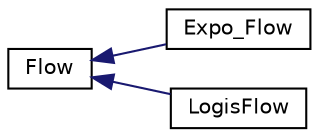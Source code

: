 digraph "Graphical Class Hierarchy"
{
 // LATEX_PDF_SIZE
  edge [fontname="Helvetica",fontsize="10",labelfontname="Helvetica",labelfontsize="10"];
  node [fontname="Helvetica",fontsize="10",shape=record];
  rankdir="LR";
  Node0 [label="Flow",height=0.2,width=0.4,color="black", fillcolor="white", style="filled",URL="$class_flow.html",tooltip="A Flow is a connection between two systems."];
  Node0 -> Node1 [dir="back",color="midnightblue",fontsize="10",style="solid",fontname="Helvetica"];
  Node1 [label="Expo_Flow",height=0.2,width=0.4,color="black", fillcolor="white", style="filled",URL="$class_expo___flow.html",tooltip="A Class that inherits \"Flow\" implementing the virtual function \"execute\" with a exponential equation."];
  Node0 -> Node2 [dir="back",color="midnightblue",fontsize="10",style="solid",fontname="Helvetica"];
  Node2 [label="LogisFlow",height=0.2,width=0.4,color="black", fillcolor="white", style="filled",URL="$class_logis_flow.html",tooltip="A Class that inherits \"Flow\" implementing the virtual function \"execute\" with a logistic equation."];
}
